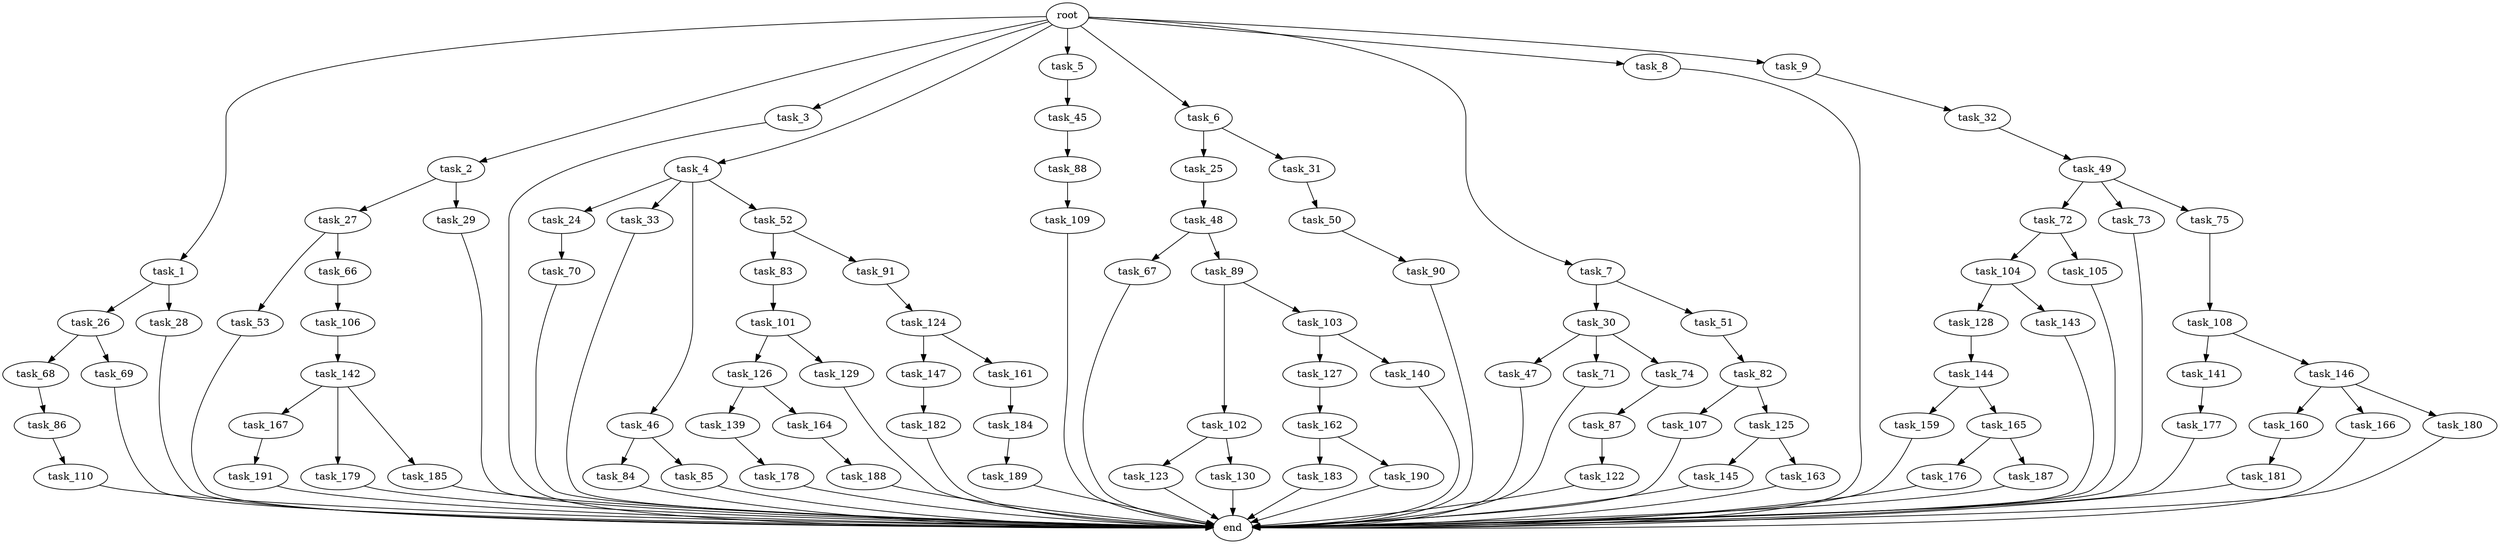 digraph G {
  root [size="0.000000"];
  task_1 [size="102.400000"];
  task_2 [size="102.400000"];
  task_3 [size="102.400000"];
  task_4 [size="102.400000"];
  task_5 [size="102.400000"];
  task_6 [size="102.400000"];
  task_7 [size="102.400000"];
  task_8 [size="102.400000"];
  task_9 [size="102.400000"];
  task_24 [size="30923764531.200001"];
  task_25 [size="54975581388.800003"];
  task_26 [size="54975581388.800003"];
  task_27 [size="13743895347.200001"];
  task_28 [size="54975581388.800003"];
  task_29 [size="13743895347.200001"];
  task_30 [size="3435973836.800000"];
  task_31 [size="54975581388.800003"];
  task_32 [size="3435973836.800000"];
  task_33 [size="30923764531.200001"];
  task_45 [size="54975581388.800003"];
  task_46 [size="30923764531.200001"];
  task_47 [size="7730941132.800000"];
  task_48 [size="42090679500.800003"];
  task_49 [size="69578470195.199997"];
  task_50 [size="13743895347.200001"];
  task_51 [size="3435973836.800000"];
  task_52 [size="30923764531.200001"];
  task_53 [size="30923764531.200001"];
  task_66 [size="30923764531.200001"];
  task_67 [size="30923764531.200001"];
  task_68 [size="30923764531.200001"];
  task_69 [size="30923764531.200001"];
  task_70 [size="7730941132.800000"];
  task_71 [size="7730941132.800000"];
  task_72 [size="30923764531.200001"];
  task_73 [size="30923764531.200001"];
  task_74 [size="7730941132.800000"];
  task_75 [size="30923764531.200001"];
  task_82 [size="7730941132.800000"];
  task_83 [size="3435973836.800000"];
  task_84 [size="21474836480.000000"];
  task_85 [size="21474836480.000000"];
  task_86 [size="21474836480.000000"];
  task_87 [size="85899345920.000000"];
  task_88 [size="13743895347.200001"];
  task_89 [size="30923764531.200001"];
  task_90 [size="69578470195.199997"];
  task_91 [size="3435973836.800000"];
  task_101 [size="13743895347.200001"];
  task_102 [size="30923764531.200001"];
  task_103 [size="30923764531.200001"];
  task_104 [size="3435973836.800000"];
  task_105 [size="3435973836.800000"];
  task_106 [size="3435973836.800000"];
  task_107 [size="42090679500.800003"];
  task_108 [size="69578470195.199997"];
  task_109 [size="3435973836.800000"];
  task_110 [size="85899345920.000000"];
  task_122 [size="3435973836.800000"];
  task_123 [size="54975581388.800003"];
  task_124 [size="21474836480.000000"];
  task_125 [size="42090679500.800003"];
  task_126 [size="85899345920.000000"];
  task_127 [size="7730941132.800000"];
  task_128 [size="69578470195.199997"];
  task_129 [size="85899345920.000000"];
  task_130 [size="54975581388.800003"];
  task_139 [size="69578470195.199997"];
  task_140 [size="7730941132.800000"];
  task_141 [size="42090679500.800003"];
  task_142 [size="42090679500.800003"];
  task_143 [size="69578470195.199997"];
  task_144 [size="54975581388.800003"];
  task_145 [size="21474836480.000000"];
  task_146 [size="42090679500.800003"];
  task_147 [size="30923764531.200001"];
  task_159 [size="7730941132.800000"];
  task_160 [size="30923764531.200001"];
  task_161 [size="30923764531.200001"];
  task_162 [size="69578470195.199997"];
  task_163 [size="21474836480.000000"];
  task_164 [size="69578470195.199997"];
  task_165 [size="7730941132.800000"];
  task_166 [size="30923764531.200001"];
  task_167 [size="42090679500.800003"];
  task_176 [size="42090679500.800003"];
  task_177 [size="13743895347.200001"];
  task_178 [size="85899345920.000000"];
  task_179 [size="42090679500.800003"];
  task_180 [size="30923764531.200001"];
  task_181 [size="54975581388.800003"];
  task_182 [size="85899345920.000000"];
  task_183 [size="42090679500.800003"];
  task_184 [size="13743895347.200001"];
  task_185 [size="42090679500.800003"];
  task_187 [size="42090679500.800003"];
  task_188 [size="85899345920.000000"];
  task_189 [size="13743895347.200001"];
  task_190 [size="42090679500.800003"];
  task_191 [size="85899345920.000000"];
  end [size="0.000000"];

  root -> task_1 [size="1.000000"];
  root -> task_2 [size="1.000000"];
  root -> task_3 [size="1.000000"];
  root -> task_4 [size="1.000000"];
  root -> task_5 [size="1.000000"];
  root -> task_6 [size="1.000000"];
  root -> task_7 [size="1.000000"];
  root -> task_8 [size="1.000000"];
  root -> task_9 [size="1.000000"];
  task_1 -> task_26 [size="536870912.000000"];
  task_1 -> task_28 [size="536870912.000000"];
  task_2 -> task_27 [size="134217728.000000"];
  task_2 -> task_29 [size="134217728.000000"];
  task_3 -> end [size="1.000000"];
  task_4 -> task_24 [size="301989888.000000"];
  task_4 -> task_33 [size="301989888.000000"];
  task_4 -> task_46 [size="301989888.000000"];
  task_4 -> task_52 [size="301989888.000000"];
  task_5 -> task_45 [size="536870912.000000"];
  task_6 -> task_25 [size="536870912.000000"];
  task_6 -> task_31 [size="536870912.000000"];
  task_7 -> task_30 [size="33554432.000000"];
  task_7 -> task_51 [size="33554432.000000"];
  task_8 -> end [size="1.000000"];
  task_9 -> task_32 [size="33554432.000000"];
  task_24 -> task_70 [size="75497472.000000"];
  task_25 -> task_48 [size="411041792.000000"];
  task_26 -> task_68 [size="301989888.000000"];
  task_26 -> task_69 [size="301989888.000000"];
  task_27 -> task_53 [size="301989888.000000"];
  task_27 -> task_66 [size="301989888.000000"];
  task_28 -> end [size="1.000000"];
  task_29 -> end [size="1.000000"];
  task_30 -> task_47 [size="75497472.000000"];
  task_30 -> task_71 [size="75497472.000000"];
  task_30 -> task_74 [size="75497472.000000"];
  task_31 -> task_50 [size="134217728.000000"];
  task_32 -> task_49 [size="679477248.000000"];
  task_33 -> end [size="1.000000"];
  task_45 -> task_88 [size="134217728.000000"];
  task_46 -> task_84 [size="209715200.000000"];
  task_46 -> task_85 [size="209715200.000000"];
  task_47 -> end [size="1.000000"];
  task_48 -> task_67 [size="301989888.000000"];
  task_48 -> task_89 [size="301989888.000000"];
  task_49 -> task_72 [size="301989888.000000"];
  task_49 -> task_73 [size="301989888.000000"];
  task_49 -> task_75 [size="301989888.000000"];
  task_50 -> task_90 [size="679477248.000000"];
  task_51 -> task_82 [size="75497472.000000"];
  task_52 -> task_83 [size="33554432.000000"];
  task_52 -> task_91 [size="33554432.000000"];
  task_53 -> end [size="1.000000"];
  task_66 -> task_106 [size="33554432.000000"];
  task_67 -> end [size="1.000000"];
  task_68 -> task_86 [size="209715200.000000"];
  task_69 -> end [size="1.000000"];
  task_70 -> end [size="1.000000"];
  task_71 -> end [size="1.000000"];
  task_72 -> task_104 [size="33554432.000000"];
  task_72 -> task_105 [size="33554432.000000"];
  task_73 -> end [size="1.000000"];
  task_74 -> task_87 [size="838860800.000000"];
  task_75 -> task_108 [size="679477248.000000"];
  task_82 -> task_107 [size="411041792.000000"];
  task_82 -> task_125 [size="411041792.000000"];
  task_83 -> task_101 [size="134217728.000000"];
  task_84 -> end [size="1.000000"];
  task_85 -> end [size="1.000000"];
  task_86 -> task_110 [size="838860800.000000"];
  task_87 -> task_122 [size="33554432.000000"];
  task_88 -> task_109 [size="33554432.000000"];
  task_89 -> task_102 [size="301989888.000000"];
  task_89 -> task_103 [size="301989888.000000"];
  task_90 -> end [size="1.000000"];
  task_91 -> task_124 [size="209715200.000000"];
  task_101 -> task_126 [size="838860800.000000"];
  task_101 -> task_129 [size="838860800.000000"];
  task_102 -> task_123 [size="536870912.000000"];
  task_102 -> task_130 [size="536870912.000000"];
  task_103 -> task_127 [size="75497472.000000"];
  task_103 -> task_140 [size="75497472.000000"];
  task_104 -> task_128 [size="679477248.000000"];
  task_104 -> task_143 [size="679477248.000000"];
  task_105 -> end [size="1.000000"];
  task_106 -> task_142 [size="411041792.000000"];
  task_107 -> end [size="1.000000"];
  task_108 -> task_141 [size="411041792.000000"];
  task_108 -> task_146 [size="411041792.000000"];
  task_109 -> end [size="1.000000"];
  task_110 -> end [size="1.000000"];
  task_122 -> end [size="1.000000"];
  task_123 -> end [size="1.000000"];
  task_124 -> task_147 [size="301989888.000000"];
  task_124 -> task_161 [size="301989888.000000"];
  task_125 -> task_145 [size="209715200.000000"];
  task_125 -> task_163 [size="209715200.000000"];
  task_126 -> task_139 [size="679477248.000000"];
  task_126 -> task_164 [size="679477248.000000"];
  task_127 -> task_162 [size="679477248.000000"];
  task_128 -> task_144 [size="536870912.000000"];
  task_129 -> end [size="1.000000"];
  task_130 -> end [size="1.000000"];
  task_139 -> task_178 [size="838860800.000000"];
  task_140 -> end [size="1.000000"];
  task_141 -> task_177 [size="134217728.000000"];
  task_142 -> task_167 [size="411041792.000000"];
  task_142 -> task_179 [size="411041792.000000"];
  task_142 -> task_185 [size="411041792.000000"];
  task_143 -> end [size="1.000000"];
  task_144 -> task_159 [size="75497472.000000"];
  task_144 -> task_165 [size="75497472.000000"];
  task_145 -> end [size="1.000000"];
  task_146 -> task_160 [size="301989888.000000"];
  task_146 -> task_166 [size="301989888.000000"];
  task_146 -> task_180 [size="301989888.000000"];
  task_147 -> task_182 [size="838860800.000000"];
  task_159 -> end [size="1.000000"];
  task_160 -> task_181 [size="536870912.000000"];
  task_161 -> task_184 [size="134217728.000000"];
  task_162 -> task_183 [size="411041792.000000"];
  task_162 -> task_190 [size="411041792.000000"];
  task_163 -> end [size="1.000000"];
  task_164 -> task_188 [size="838860800.000000"];
  task_165 -> task_176 [size="411041792.000000"];
  task_165 -> task_187 [size="411041792.000000"];
  task_166 -> end [size="1.000000"];
  task_167 -> task_191 [size="838860800.000000"];
  task_176 -> end [size="1.000000"];
  task_177 -> end [size="1.000000"];
  task_178 -> end [size="1.000000"];
  task_179 -> end [size="1.000000"];
  task_180 -> end [size="1.000000"];
  task_181 -> end [size="1.000000"];
  task_182 -> end [size="1.000000"];
  task_183 -> end [size="1.000000"];
  task_184 -> task_189 [size="134217728.000000"];
  task_185 -> end [size="1.000000"];
  task_187 -> end [size="1.000000"];
  task_188 -> end [size="1.000000"];
  task_189 -> end [size="1.000000"];
  task_190 -> end [size="1.000000"];
  task_191 -> end [size="1.000000"];
}
